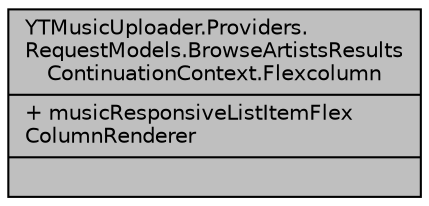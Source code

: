 digraph "YTMusicUploader.Providers.RequestModels.BrowseArtistsResultsContinuationContext.Flexcolumn"
{
 // LATEX_PDF_SIZE
  edge [fontname="Helvetica",fontsize="10",labelfontname="Helvetica",labelfontsize="10"];
  node [fontname="Helvetica",fontsize="10",shape=record];
  Node1 [label="{YTMusicUploader.Providers.\lRequestModels.BrowseArtistsResults\lContinuationContext.Flexcolumn\n|+ musicResponsiveListItemFlex\lColumnRenderer\l|}",height=0.2,width=0.4,color="black", fillcolor="grey75", style="filled", fontcolor="black",tooltip=" "];
}
